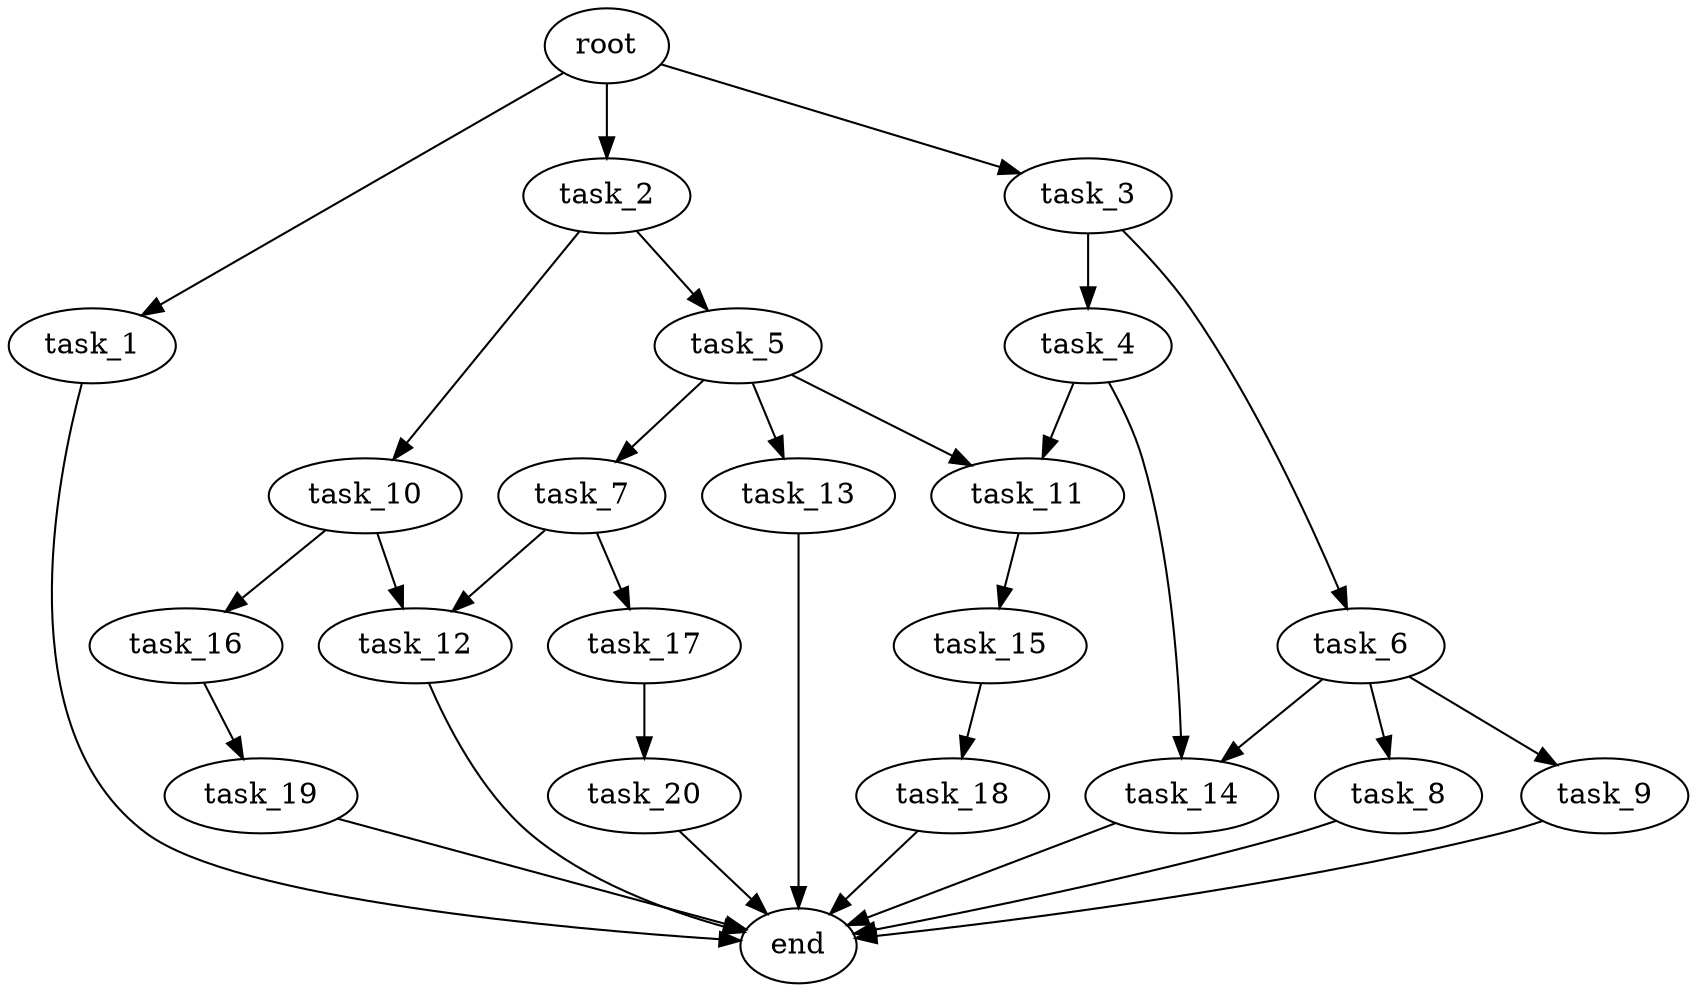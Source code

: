 digraph G {
  root [size="0.000000e+00"];
  task_1 [size="6.592156e+10"];
  task_2 [size="8.383533e+10"];
  task_3 [size="6.282853e+10"];
  task_4 [size="9.034134e+10"];
  task_5 [size="6.463760e+10"];
  task_6 [size="3.090020e+10"];
  task_7 [size="4.408791e+10"];
  task_8 [size="5.796158e+10"];
  task_9 [size="7.323865e+10"];
  task_10 [size="9.022436e+09"];
  task_11 [size="2.951809e+10"];
  task_12 [size="7.475061e+10"];
  task_13 [size="1.757225e+10"];
  task_14 [size="1.322466e+10"];
  task_15 [size="5.394538e+10"];
  task_16 [size="9.714924e+10"];
  task_17 [size="5.308993e+10"];
  task_18 [size="9.134956e+10"];
  task_19 [size="8.304896e+10"];
  task_20 [size="2.570444e+10"];
  end [size="0.000000e+00"];

  root -> task_1 [size="1.000000e-12"];
  root -> task_2 [size="1.000000e-12"];
  root -> task_3 [size="1.000000e-12"];
  task_1 -> end [size="1.000000e-12"];
  task_2 -> task_5 [size="6.463760e+08"];
  task_2 -> task_10 [size="9.022436e+07"];
  task_3 -> task_4 [size="9.034134e+08"];
  task_3 -> task_6 [size="3.090020e+08"];
  task_4 -> task_11 [size="1.475905e+08"];
  task_4 -> task_14 [size="6.612329e+07"];
  task_5 -> task_7 [size="4.408791e+08"];
  task_5 -> task_11 [size="1.475905e+08"];
  task_5 -> task_13 [size="1.757225e+08"];
  task_6 -> task_8 [size="5.796158e+08"];
  task_6 -> task_9 [size="7.323865e+08"];
  task_6 -> task_14 [size="6.612329e+07"];
  task_7 -> task_12 [size="3.737531e+08"];
  task_7 -> task_17 [size="5.308993e+08"];
  task_8 -> end [size="1.000000e-12"];
  task_9 -> end [size="1.000000e-12"];
  task_10 -> task_12 [size="3.737531e+08"];
  task_10 -> task_16 [size="9.714924e+08"];
  task_11 -> task_15 [size="5.394538e+08"];
  task_12 -> end [size="1.000000e-12"];
  task_13 -> end [size="1.000000e-12"];
  task_14 -> end [size="1.000000e-12"];
  task_15 -> task_18 [size="9.134956e+08"];
  task_16 -> task_19 [size="8.304896e+08"];
  task_17 -> task_20 [size="2.570444e+08"];
  task_18 -> end [size="1.000000e-12"];
  task_19 -> end [size="1.000000e-12"];
  task_20 -> end [size="1.000000e-12"];
}
